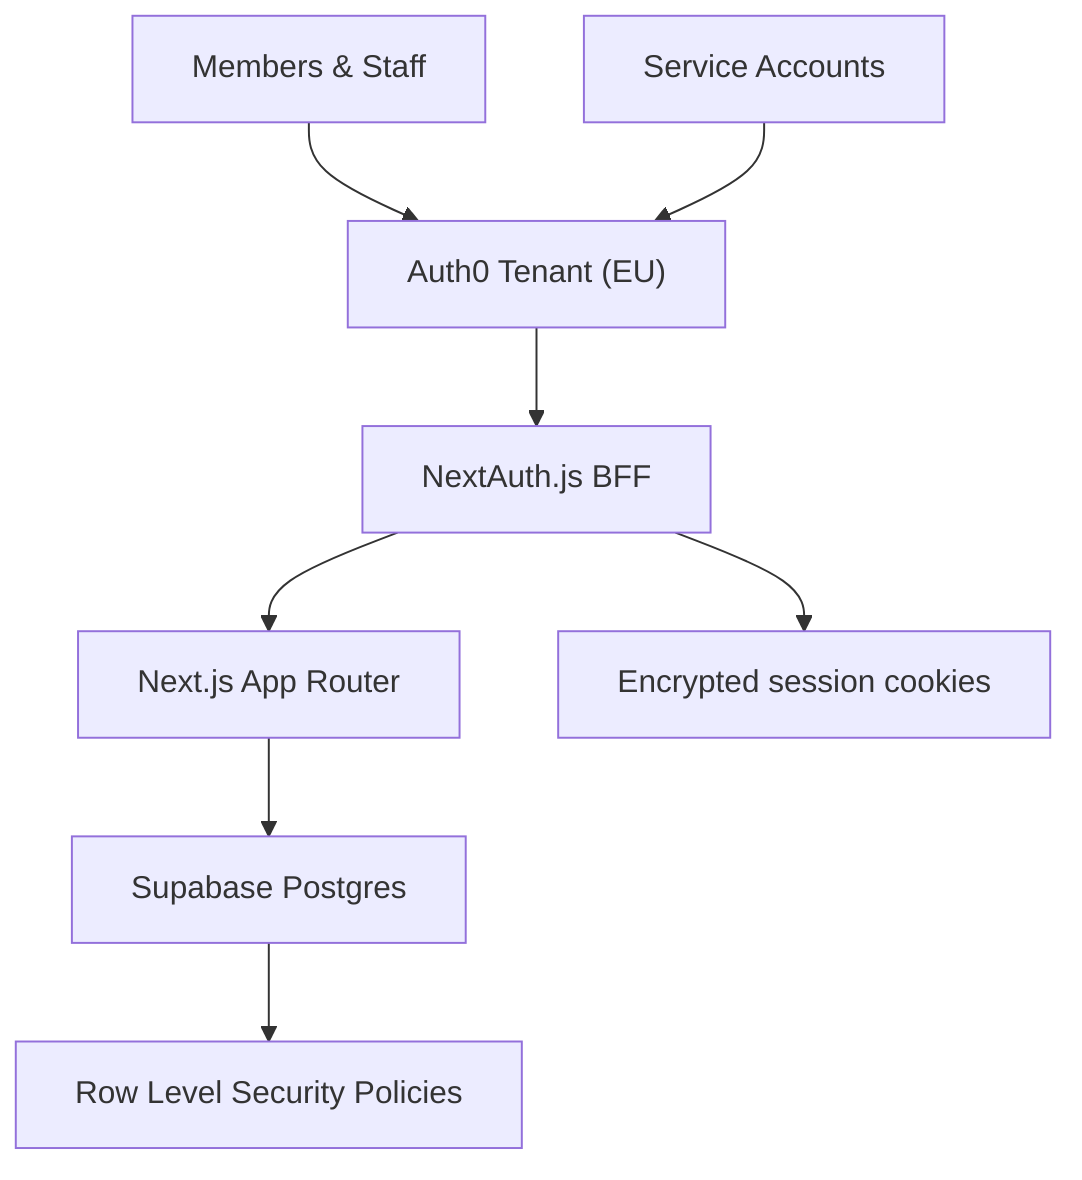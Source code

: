 flowchart TD
    Members["Members & Staff"] --> Auth0["Auth0 Tenant (EU)"]
    Auth0 --> NextAuth["NextAuth.js BFF"]
    NextAuth --> NextApp["Next.js App Router"]
    NextAuth --> SessionCookies["Encrypted session cookies"]
    NextApp --> Supabase["Supabase Postgres"]
    Supabase --> RLS["Row Level Security Policies"]
    BackgroundJobs["Service Accounts"] --> Auth0